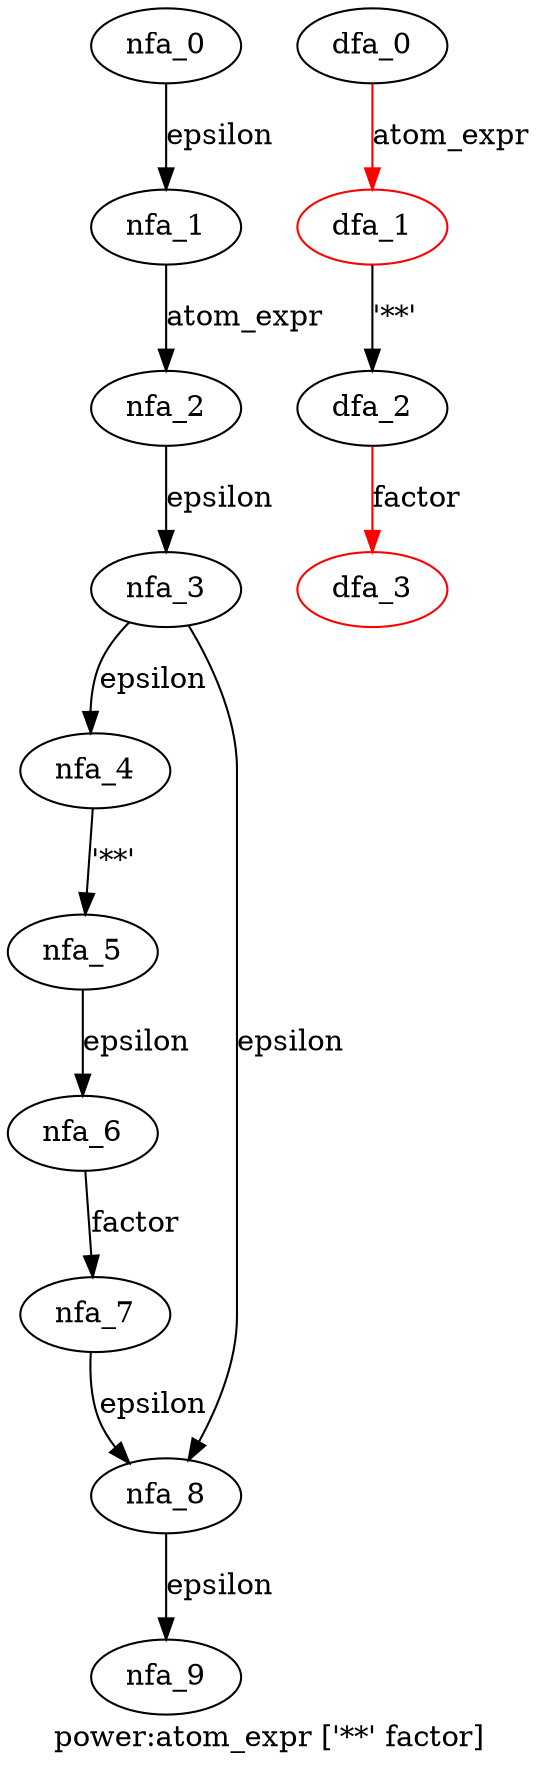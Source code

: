 digraph power {
 graph[label="power:atom_expr ['**' factor]"]
 subgraph power_nfa {
  nfa_0->nfa_1[label="epsilon"]
  nfa_1->nfa_2[label="atom_expr"]
  nfa_2->nfa_3[label="epsilon"]
  nfa_3->nfa_4[label="epsilon"]
  nfa_4->nfa_5[label="'**'"]
  nfa_5->nfa_6[label="epsilon"]
  nfa_6->nfa_7[label="factor"]
  nfa_7->nfa_8[label="epsilon"]
  nfa_8->nfa_9[label="epsilon"]
  nfa_3->nfa_8[label="epsilon"]
  }
 subgraph power_dfa {
  dfa_0->dfa_1[label="atom_expr",color=red]
  dfa_1->dfa_2[label="'**'"]
  dfa_2->dfa_3[label="factor",color=red]
  dfa_1[color=red]
  dfa_3[color=red]
  }
}
